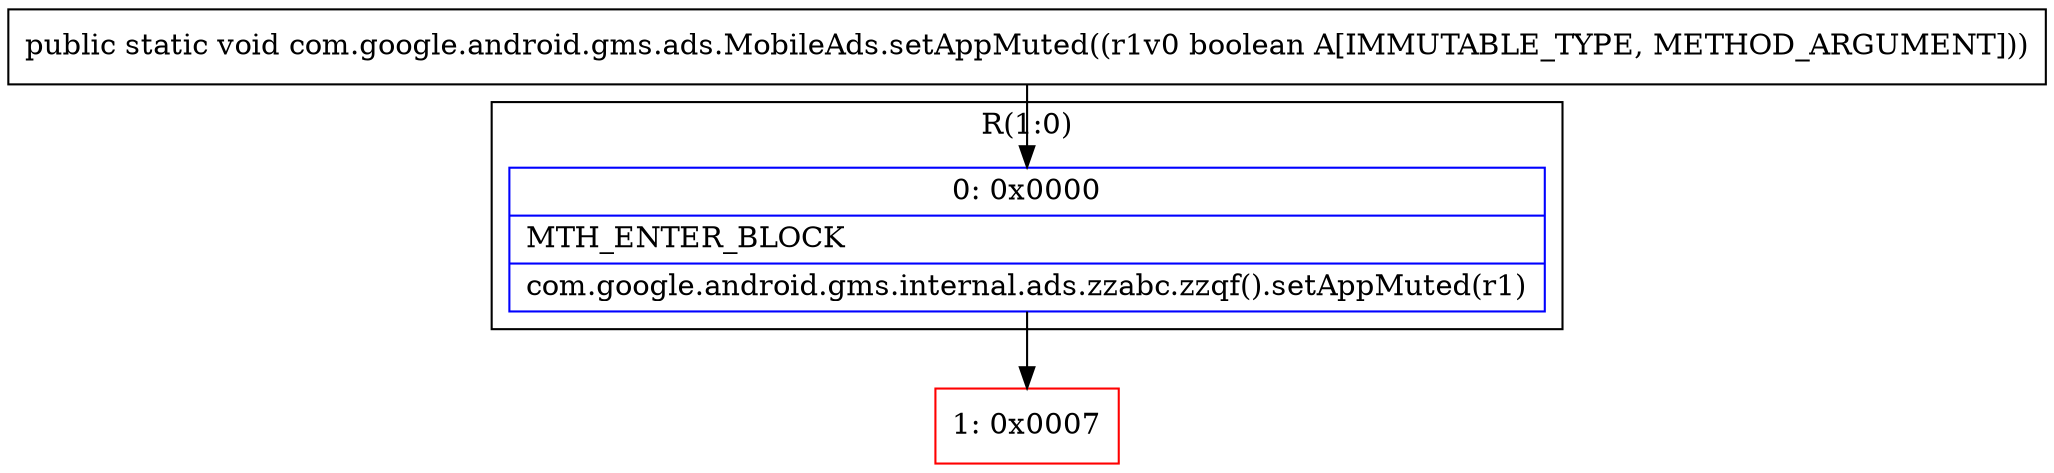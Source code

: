 digraph "CFG forcom.google.android.gms.ads.MobileAds.setAppMuted(Z)V" {
subgraph cluster_Region_1090278121 {
label = "R(1:0)";
node [shape=record,color=blue];
Node_0 [shape=record,label="{0\:\ 0x0000|MTH_ENTER_BLOCK\l|com.google.android.gms.internal.ads.zzabc.zzqf().setAppMuted(r1)\l}"];
}
Node_1 [shape=record,color=red,label="{1\:\ 0x0007}"];
MethodNode[shape=record,label="{public static void com.google.android.gms.ads.MobileAds.setAppMuted((r1v0 boolean A[IMMUTABLE_TYPE, METHOD_ARGUMENT])) }"];
MethodNode -> Node_0;
Node_0 -> Node_1;
}

